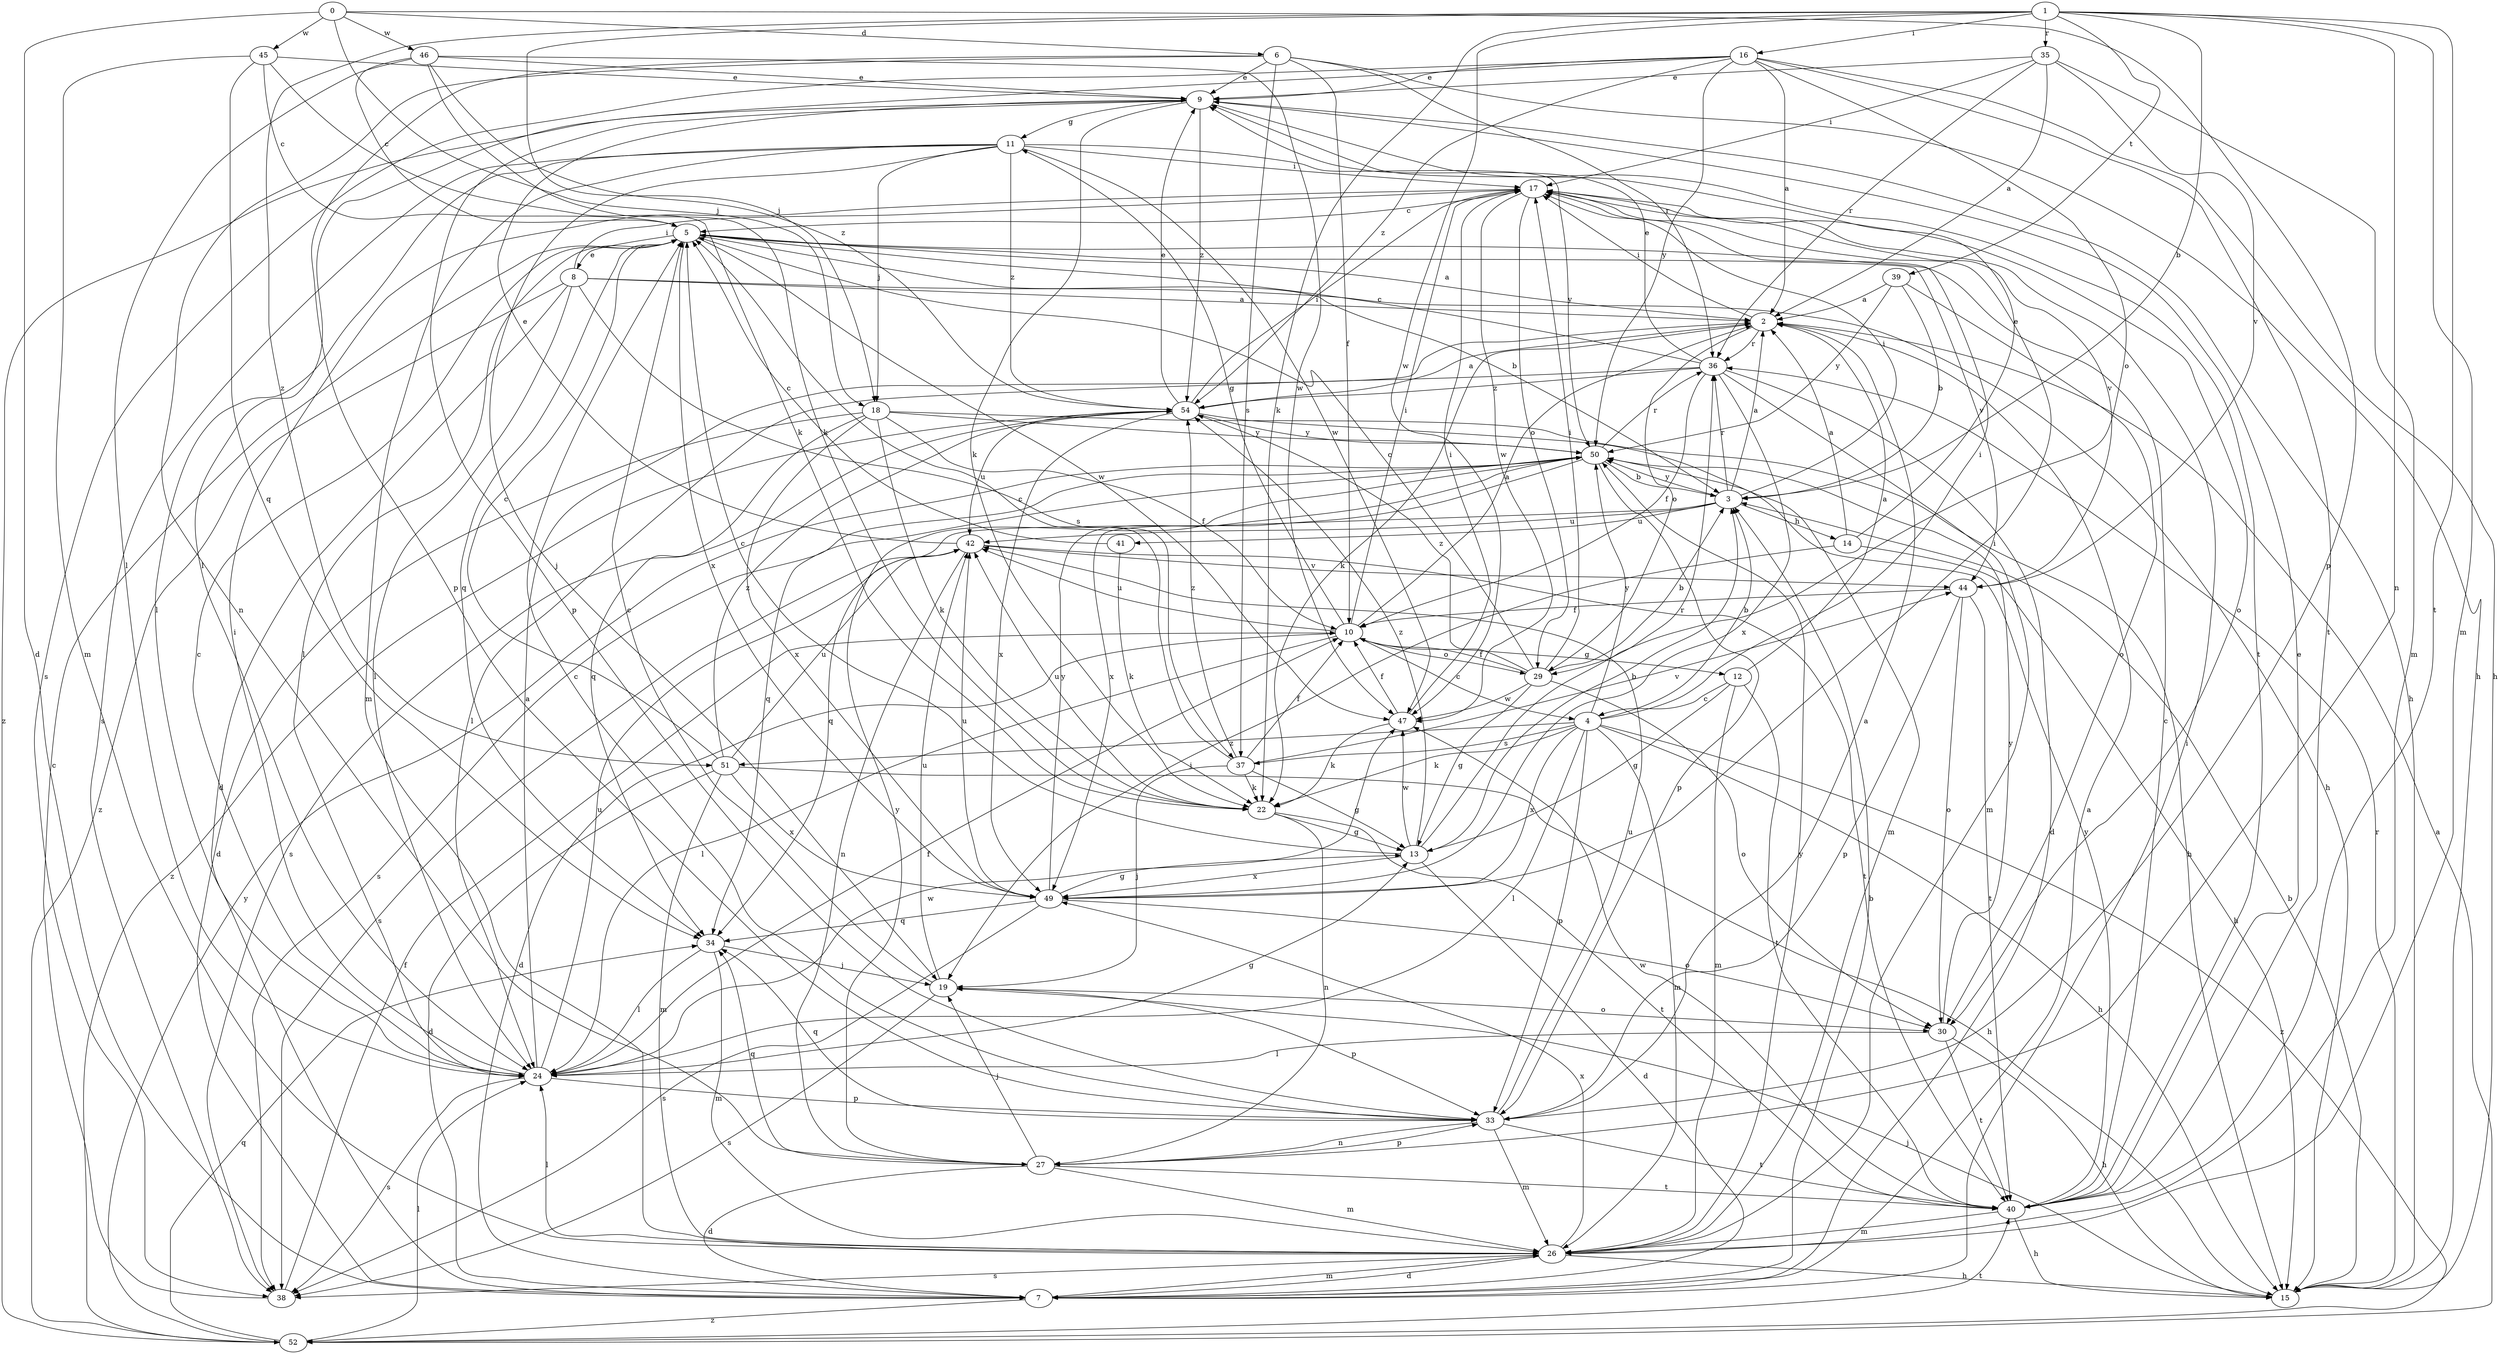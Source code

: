 strict digraph  {
0;
1;
2;
3;
4;
5;
6;
7;
8;
9;
10;
11;
12;
13;
14;
15;
16;
17;
18;
19;
22;
24;
26;
27;
29;
30;
33;
34;
35;
36;
37;
38;
39;
40;
41;
42;
44;
45;
46;
47;
49;
50;
51;
52;
54;
0 -> 6  [label=d];
0 -> 7  [label=d];
0 -> 18  [label=j];
0 -> 33  [label=p];
0 -> 45  [label=w];
0 -> 46  [label=w];
1 -> 3  [label=b];
1 -> 16  [label=i];
1 -> 18  [label=j];
1 -> 22  [label=k];
1 -> 26  [label=m];
1 -> 27  [label=n];
1 -> 35  [label=r];
1 -> 39  [label=t];
1 -> 40  [label=t];
1 -> 47  [label=w];
1 -> 51  [label=z];
2 -> 17  [label=i];
2 -> 22  [label=k];
2 -> 29  [label=o];
2 -> 36  [label=r];
3 -> 2  [label=a];
3 -> 14  [label=h];
3 -> 17  [label=i];
3 -> 34  [label=q];
3 -> 36  [label=r];
3 -> 41  [label=u];
3 -> 42  [label=u];
3 -> 50  [label=y];
4 -> 3  [label=b];
4 -> 15  [label=h];
4 -> 17  [label=i];
4 -> 22  [label=k];
4 -> 24  [label=l];
4 -> 26  [label=m];
4 -> 33  [label=p];
4 -> 37  [label=s];
4 -> 49  [label=x];
4 -> 50  [label=y];
4 -> 51  [label=z];
4 -> 52  [label=z];
5 -> 2  [label=a];
5 -> 3  [label=b];
5 -> 8  [label=e];
5 -> 24  [label=l];
5 -> 34  [label=q];
5 -> 44  [label=v];
5 -> 47  [label=w];
5 -> 49  [label=x];
6 -> 9  [label=e];
6 -> 10  [label=f];
6 -> 15  [label=h];
6 -> 27  [label=n];
6 -> 33  [label=p];
6 -> 36  [label=r];
6 -> 37  [label=s];
7 -> 2  [label=a];
7 -> 3  [label=b];
7 -> 17  [label=i];
7 -> 26  [label=m];
7 -> 52  [label=z];
8 -> 2  [label=a];
8 -> 7  [label=d];
8 -> 15  [label=h];
8 -> 17  [label=i];
8 -> 24  [label=l];
8 -> 37  [label=s];
8 -> 52  [label=z];
9 -> 11  [label=g];
9 -> 15  [label=h];
9 -> 22  [label=k];
9 -> 33  [label=p];
9 -> 40  [label=t];
9 -> 52  [label=z];
9 -> 54  [label=z];
10 -> 2  [label=a];
10 -> 4  [label=c];
10 -> 7  [label=d];
10 -> 11  [label=g];
10 -> 12  [label=g];
10 -> 17  [label=i];
10 -> 24  [label=l];
10 -> 29  [label=o];
10 -> 42  [label=u];
11 -> 17  [label=i];
11 -> 18  [label=j];
11 -> 19  [label=j];
11 -> 24  [label=l];
11 -> 26  [label=m];
11 -> 38  [label=s];
11 -> 47  [label=w];
11 -> 50  [label=y];
11 -> 54  [label=z];
12 -> 2  [label=a];
12 -> 4  [label=c];
12 -> 13  [label=g];
12 -> 26  [label=m];
12 -> 40  [label=t];
13 -> 3  [label=b];
13 -> 5  [label=c];
13 -> 7  [label=d];
13 -> 36  [label=r];
13 -> 47  [label=w];
13 -> 49  [label=x];
13 -> 54  [label=z];
14 -> 2  [label=a];
14 -> 9  [label=e];
14 -> 15  [label=h];
14 -> 19  [label=j];
15 -> 3  [label=b];
15 -> 19  [label=j];
15 -> 36  [label=r];
16 -> 2  [label=a];
16 -> 9  [label=e];
16 -> 15  [label=h];
16 -> 24  [label=l];
16 -> 29  [label=o];
16 -> 38  [label=s];
16 -> 40  [label=t];
16 -> 50  [label=y];
16 -> 54  [label=z];
17 -> 5  [label=c];
17 -> 29  [label=o];
17 -> 30  [label=o];
17 -> 44  [label=v];
17 -> 47  [label=w];
18 -> 7  [label=d];
18 -> 10  [label=f];
18 -> 15  [label=h];
18 -> 22  [label=k];
18 -> 34  [label=q];
18 -> 49  [label=x];
18 -> 50  [label=y];
19 -> 5  [label=c];
19 -> 30  [label=o];
19 -> 33  [label=p];
19 -> 38  [label=s];
19 -> 42  [label=u];
22 -> 13  [label=g];
22 -> 27  [label=n];
22 -> 40  [label=t];
22 -> 42  [label=u];
24 -> 2  [label=a];
24 -> 5  [label=c];
24 -> 10  [label=f];
24 -> 13  [label=g];
24 -> 17  [label=i];
24 -> 33  [label=p];
24 -> 38  [label=s];
24 -> 42  [label=u];
24 -> 47  [label=w];
26 -> 7  [label=d];
26 -> 15  [label=h];
26 -> 24  [label=l];
26 -> 38  [label=s];
26 -> 49  [label=x];
26 -> 50  [label=y];
27 -> 7  [label=d];
27 -> 19  [label=j];
27 -> 26  [label=m];
27 -> 33  [label=p];
27 -> 34  [label=q];
27 -> 40  [label=t];
27 -> 50  [label=y];
29 -> 3  [label=b];
29 -> 5  [label=c];
29 -> 10  [label=f];
29 -> 13  [label=g];
29 -> 17  [label=i];
29 -> 30  [label=o];
29 -> 47  [label=w];
29 -> 54  [label=z];
30 -> 15  [label=h];
30 -> 24  [label=l];
30 -> 40  [label=t];
30 -> 50  [label=y];
33 -> 2  [label=a];
33 -> 5  [label=c];
33 -> 26  [label=m];
33 -> 27  [label=n];
33 -> 34  [label=q];
33 -> 40  [label=t];
33 -> 42  [label=u];
34 -> 19  [label=j];
34 -> 24  [label=l];
34 -> 26  [label=m];
35 -> 2  [label=a];
35 -> 9  [label=e];
35 -> 17  [label=i];
35 -> 26  [label=m];
35 -> 36  [label=r];
35 -> 44  [label=v];
36 -> 5  [label=c];
36 -> 7  [label=d];
36 -> 9  [label=e];
36 -> 10  [label=f];
36 -> 24  [label=l];
36 -> 26  [label=m];
36 -> 49  [label=x];
36 -> 54  [label=z];
37 -> 5  [label=c];
37 -> 10  [label=f];
37 -> 13  [label=g];
37 -> 19  [label=j];
37 -> 22  [label=k];
37 -> 44  [label=v];
37 -> 54  [label=z];
38 -> 5  [label=c];
38 -> 10  [label=f];
39 -> 2  [label=a];
39 -> 3  [label=b];
39 -> 30  [label=o];
39 -> 50  [label=y];
40 -> 5  [label=c];
40 -> 9  [label=e];
40 -> 15  [label=h];
40 -> 26  [label=m];
40 -> 47  [label=w];
40 -> 50  [label=y];
41 -> 5  [label=c];
41 -> 22  [label=k];
42 -> 9  [label=e];
42 -> 27  [label=n];
42 -> 38  [label=s];
42 -> 40  [label=t];
42 -> 44  [label=v];
44 -> 10  [label=f];
44 -> 30  [label=o];
44 -> 33  [label=p];
44 -> 40  [label=t];
45 -> 5  [label=c];
45 -> 9  [label=e];
45 -> 22  [label=k];
45 -> 26  [label=m];
45 -> 34  [label=q];
46 -> 5  [label=c];
46 -> 9  [label=e];
46 -> 22  [label=k];
46 -> 24  [label=l];
46 -> 47  [label=w];
46 -> 54  [label=z];
47 -> 10  [label=f];
47 -> 17  [label=i];
47 -> 22  [label=k];
49 -> 13  [label=g];
49 -> 17  [label=i];
49 -> 30  [label=o];
49 -> 34  [label=q];
49 -> 38  [label=s];
49 -> 42  [label=u];
49 -> 50  [label=y];
50 -> 3  [label=b];
50 -> 33  [label=p];
50 -> 34  [label=q];
50 -> 36  [label=r];
50 -> 38  [label=s];
50 -> 49  [label=x];
51 -> 5  [label=c];
51 -> 7  [label=d];
51 -> 15  [label=h];
51 -> 26  [label=m];
51 -> 42  [label=u];
51 -> 49  [label=x];
51 -> 54  [label=z];
52 -> 2  [label=a];
52 -> 24  [label=l];
52 -> 34  [label=q];
52 -> 40  [label=t];
52 -> 50  [label=y];
52 -> 54  [label=z];
54 -> 2  [label=a];
54 -> 9  [label=e];
54 -> 17  [label=i];
54 -> 26  [label=m];
54 -> 38  [label=s];
54 -> 42  [label=u];
54 -> 49  [label=x];
54 -> 50  [label=y];
}
